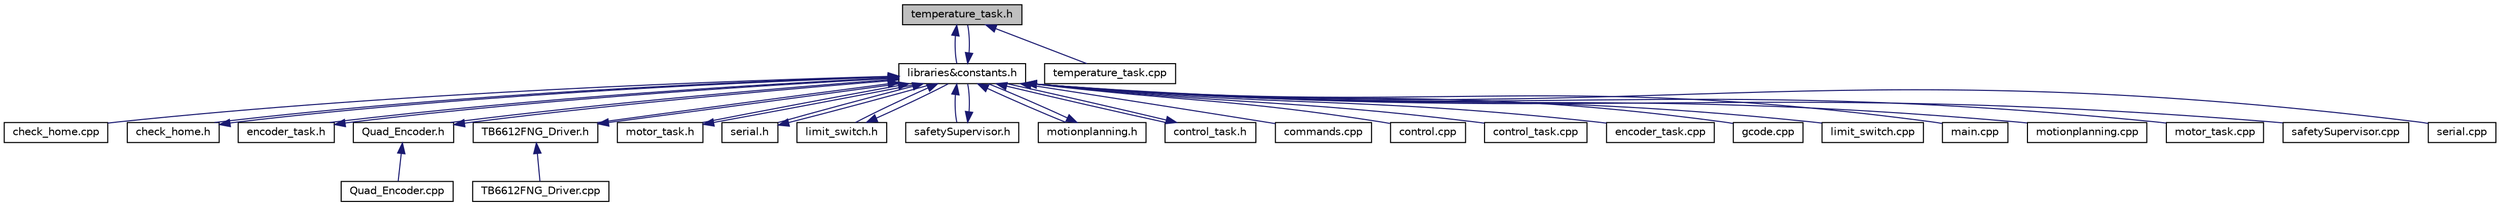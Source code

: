 digraph "temperature_task.h"
{
 // LATEX_PDF_SIZE
  edge [fontname="Helvetica",fontsize="10",labelfontname="Helvetica",labelfontsize="10"];
  node [fontname="Helvetica",fontsize="10",shape=record];
  Node1 [label="temperature_task.h",height=0.2,width=0.4,color="black", fillcolor="grey75", style="filled", fontcolor="black",tooltip=" "];
  Node1 -> Node2 [dir="back",color="midnightblue",fontsize="10",style="solid"];
  Node2 [label="libraries&constants.h",height=0.2,width=0.4,color="black", fillcolor="white", style="filled",URL="$libraries_6constants_8h.html",tooltip=" "];
  Node2 -> Node3 [dir="back",color="midnightblue",fontsize="10",style="solid"];
  Node3 [label="check_home.cpp",height=0.2,width=0.4,color="black", fillcolor="white", style="filled",URL="$check__home_8cpp.html",tooltip="File containing all functions related to homing the laser."];
  Node2 -> Node4 [dir="back",color="midnightblue",fontsize="10",style="solid"];
  Node4 [label="check_home.h",height=0.2,width=0.4,color="black", fillcolor="white", style="filled",URL="$check__home_8h.html",tooltip="File containing the header for check_home.cpp."];
  Node4 -> Node2 [dir="back",color="midnightblue",fontsize="10",style="solid"];
  Node2 -> Node5 [dir="back",color="midnightblue",fontsize="10",style="solid"];
  Node5 [label="encoder_task.h",height=0.2,width=0.4,color="black", fillcolor="white", style="filled",URL="$encoder__task_8h.html",tooltip="File that contains the header for encoder_task.cpp."];
  Node5 -> Node2 [dir="back",color="midnightblue",fontsize="10",style="solid"];
  Node2 -> Node6 [dir="back",color="midnightblue",fontsize="10",style="solid"];
  Node6 [label="Quad_Encoder.h",height=0.2,width=0.4,color="black", fillcolor="white", style="filled",URL="$Quad__Encoder_8h.html",tooltip=" "];
  Node6 -> Node2 [dir="back",color="midnightblue",fontsize="10",style="solid"];
  Node6 -> Node7 [dir="back",color="midnightblue",fontsize="10",style="solid"];
  Node7 [label="Quad_Encoder.cpp",height=0.2,width=0.4,color="black", fillcolor="white", style="filled",URL="$Quad__Encoder_8cpp.html",tooltip=" "];
  Node2 -> Node8 [dir="back",color="midnightblue",fontsize="10",style="solid"];
  Node8 [label="TB6612FNG_Driver.h",height=0.2,width=0.4,color="black", fillcolor="white", style="filled",URL="$TB6612FNG__Driver_8h.html",tooltip=" "];
  Node8 -> Node2 [dir="back",color="midnightblue",fontsize="10",style="solid"];
  Node8 -> Node9 [dir="back",color="midnightblue",fontsize="10",style="solid"];
  Node9 [label="TB6612FNG_Driver.cpp",height=0.2,width=0.4,color="black", fillcolor="white", style="filled",URL="$TB6612FNG__Driver_8cpp.html",tooltip=" "];
  Node2 -> Node10 [dir="back",color="midnightblue",fontsize="10",style="solid"];
  Node10 [label="motor_task.h",height=0.2,width=0.4,color="black", fillcolor="white", style="filled",URL="$motor__task_8h.html",tooltip=" "];
  Node10 -> Node2 [dir="back",color="midnightblue",fontsize="10",style="solid"];
  Node2 -> Node11 [dir="back",color="midnightblue",fontsize="10",style="solid"];
  Node11 [label="serial.h",height=0.2,width=0.4,color="black", fillcolor="white", style="filled",URL="$serial_8h.html",tooltip=" "];
  Node11 -> Node2 [dir="back",color="midnightblue",fontsize="10",style="solid"];
  Node2 -> Node12 [dir="back",color="midnightblue",fontsize="10",style="solid"];
  Node12 [label="limit_switch.h",height=0.2,width=0.4,color="black", fillcolor="white", style="filled",URL="$limit__switch_8h.html",tooltip=" "];
  Node12 -> Node2 [dir="back",color="midnightblue",fontsize="10",style="solid"];
  Node2 -> Node13 [dir="back",color="midnightblue",fontsize="10",style="solid"];
  Node13 [label="safetySupervisor.h",height=0.2,width=0.4,color="black", fillcolor="white", style="filled",URL="$safetySupervisor_8h.html",tooltip=" "];
  Node13 -> Node2 [dir="back",color="midnightblue",fontsize="10",style="solid"];
  Node2 -> Node14 [dir="back",color="midnightblue",fontsize="10",style="solid"];
  Node14 [label="motionplanning.h",height=0.2,width=0.4,color="black", fillcolor="white", style="filled",URL="$motionplanning_8h.html",tooltip=" "];
  Node14 -> Node2 [dir="back",color="midnightblue",fontsize="10",style="solid"];
  Node2 -> Node1 [dir="back",color="midnightblue",fontsize="10",style="solid"];
  Node2 -> Node15 [dir="back",color="midnightblue",fontsize="10",style="solid"];
  Node15 [label="control_task.h",height=0.2,width=0.4,color="black", fillcolor="white", style="filled",URL="$control__task_8h.html",tooltip="File containing the header for a file containing the control_task function."];
  Node15 -> Node2 [dir="back",color="midnightblue",fontsize="10",style="solid"];
  Node2 -> Node16 [dir="back",color="midnightblue",fontsize="10",style="solid"];
  Node16 [label="commands.cpp",height=0.2,width=0.4,color="black", fillcolor="white", style="filled",URL="$commands_8cpp.html",tooltip="File containing functions that interpret machine and G-code commands."];
  Node2 -> Node17 [dir="back",color="midnightblue",fontsize="10",style="solid"];
  Node17 [label="control.cpp",height=0.2,width=0.4,color="black", fillcolor="white", style="filled",URL="$control_8cpp.html",tooltip="File containing a class that implements a P, PI, or PID motor control code to drive the motors."];
  Node2 -> Node18 [dir="back",color="midnightblue",fontsize="10",style="solid"];
  Node18 [label="control_task.cpp",height=0.2,width=0.4,color="black", fillcolor="white", style="filled",URL="$control__task_8cpp.html",tooltip="File containing the main control task."];
  Node2 -> Node19 [dir="back",color="midnightblue",fontsize="10",style="solid"];
  Node19 [label="encoder_task.cpp",height=0.2,width=0.4,color="black", fillcolor="white", style="filled",URL="$encoder__task_8cpp.html",tooltip="File that contains encoder task function file implementation."];
  Node2 -> Node20 [dir="back",color="midnightblue",fontsize="10",style="solid"];
  Node20 [label="gcode.cpp",height=0.2,width=0.4,color="black", fillcolor="white", style="filled",URL="$gcode_8cpp.html",tooltip="File containing methods and classes to interpret G-code."];
  Node2 -> Node21 [dir="back",color="midnightblue",fontsize="10",style="solid"];
  Node21 [label="limit_switch.cpp",height=0.2,width=0.4,color="black", fillcolor="white", style="filled",URL="$limit__switch_8cpp.html",tooltip=" "];
  Node2 -> Node22 [dir="back",color="midnightblue",fontsize="10",style="solid"];
  Node22 [label="main.cpp",height=0.2,width=0.4,color="black", fillcolor="white", style="filled",URL="$main_8cpp.html",tooltip=" "];
  Node2 -> Node23 [dir="back",color="midnightblue",fontsize="10",style="solid"];
  Node23 [label="motionplanning.cpp",height=0.2,width=0.4,color="black", fillcolor="white", style="filled",URL="$motionplanning_8cpp.html",tooltip=" "];
  Node2 -> Node24 [dir="back",color="midnightblue",fontsize="10",style="solid"];
  Node24 [label="motor_task.cpp",height=0.2,width=0.4,color="black", fillcolor="white", style="filled",URL="$motor__task_8cpp.html",tooltip=" "];
  Node2 -> Node25 [dir="back",color="midnightblue",fontsize="10",style="solid"];
  Node25 [label="safetySupervisor.cpp",height=0.2,width=0.4,color="black", fillcolor="white", style="filled",URL="$safetySupervisor_8cpp.html",tooltip=" "];
  Node2 -> Node26 [dir="back",color="midnightblue",fontsize="10",style="solid"];
  Node26 [label="serial.cpp",height=0.2,width=0.4,color="black", fillcolor="white", style="filled",URL="$serial_8cpp.html",tooltip=" "];
  Node1 -> Node27 [dir="back",color="midnightblue",fontsize="10",style="solid"];
  Node27 [label="temperature_task.cpp",height=0.2,width=0.4,color="black", fillcolor="white", style="filled",URL="$temperature__task_8cpp.html",tooltip=" "];
}
